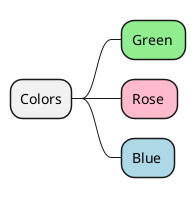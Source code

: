 @startmindmap
<style>
mindmapDiagram {
.green {
BackgroundColor lightgreen
}
.rose {
BackgroundColor #FFBBCC
}
.your_style_name {
BackgroundColor lightblue
}
}
</style>
* Colors
** Green <<green>>
** Rose <<rose>>
** Blue <<your_style_name>>
@endmindmap

@startuml
skinparam class {
BackgroundColor DarkSeaGreen
BorderColor Red
}
class Dummy {
    test
}

skinparam class {
BackgroundColor Red
BorderColor Yellow
}

class Dummy {
    test
}
@enduml

@startuml
abstract class alias #Red {
    +{static} int PUBLIC_CLASS_VARIABLE
    -string privateVariable
    ~void packagePrivateMethod()
    #{abstract} char protectedMethod(int param)
}
@enduml

@startuml
skinparam handwritten true
skinparam class {
BackgroundColor DarkSeaGreen
BorderColor DarkSlateGray
BackgroundColor<< Main >> YellowGreen
BorderColor<< Main >> YellowGreen
}
class alias <<Main>> {
    +{static} int PUBLIC_CLASS_VARIABLE
    -string privateVariable
    ~void packagePrivateMethod()
    #{abstract} char protectedMethod(int param)
}
@enduml

@startuml
skinparam handwritten true
skinparam usecase {
BackgroundColor DarkSeaGreen
BorderColor DarkSlateGray
BackgroundColor<< Main >> YellowGreen
BorderColor<< Main >> YellowGreen
ArrowColor Olive
ActorBorderColor black
ActorFontName Courier
ActorBackgroundColor<< Human >> Gold
}
User << Human >>
:Main Database: as MySql << Application >>
(Start) << One Shot >>
(Use the application) as (Use) << Main >>
User -> (Start)
User --> (Use)
MySql --> (Use)
@enduml


@startuml
skinparam backgroundColor LightYellow
skinparam state {
StartColor MediumBlue
EndColor Red
BackgroundColor Peru
BackgroundColor<<Warning>> Olive
BorderColor Gray
FontName Impact
}
[*] --> NotShooting
state "Not Shooting State" as NotShooting {
state "Idle mode" as Idle <<Warning>>
state "Configuring mode" as Configuring
[*] --> Idle
Idle --> Configuring : EvConfig
Configuring --> Idle : EvConfig
}
NotShooting --> [*]
@enduml

@startuml
class Foo1 #red ##00FFFF {
}

class FooDashed ##[dashed]blue {
}

class FooDotted ##[dotted]blue {
}

class FooBold ##[bold]00FFFF {
}

@enduml


@startuml
class "Test ME" << (S,#00ffff) >>
class System << (S,#FF7700) Singleton >>
class Date << (D,orchid) >>
@enduml